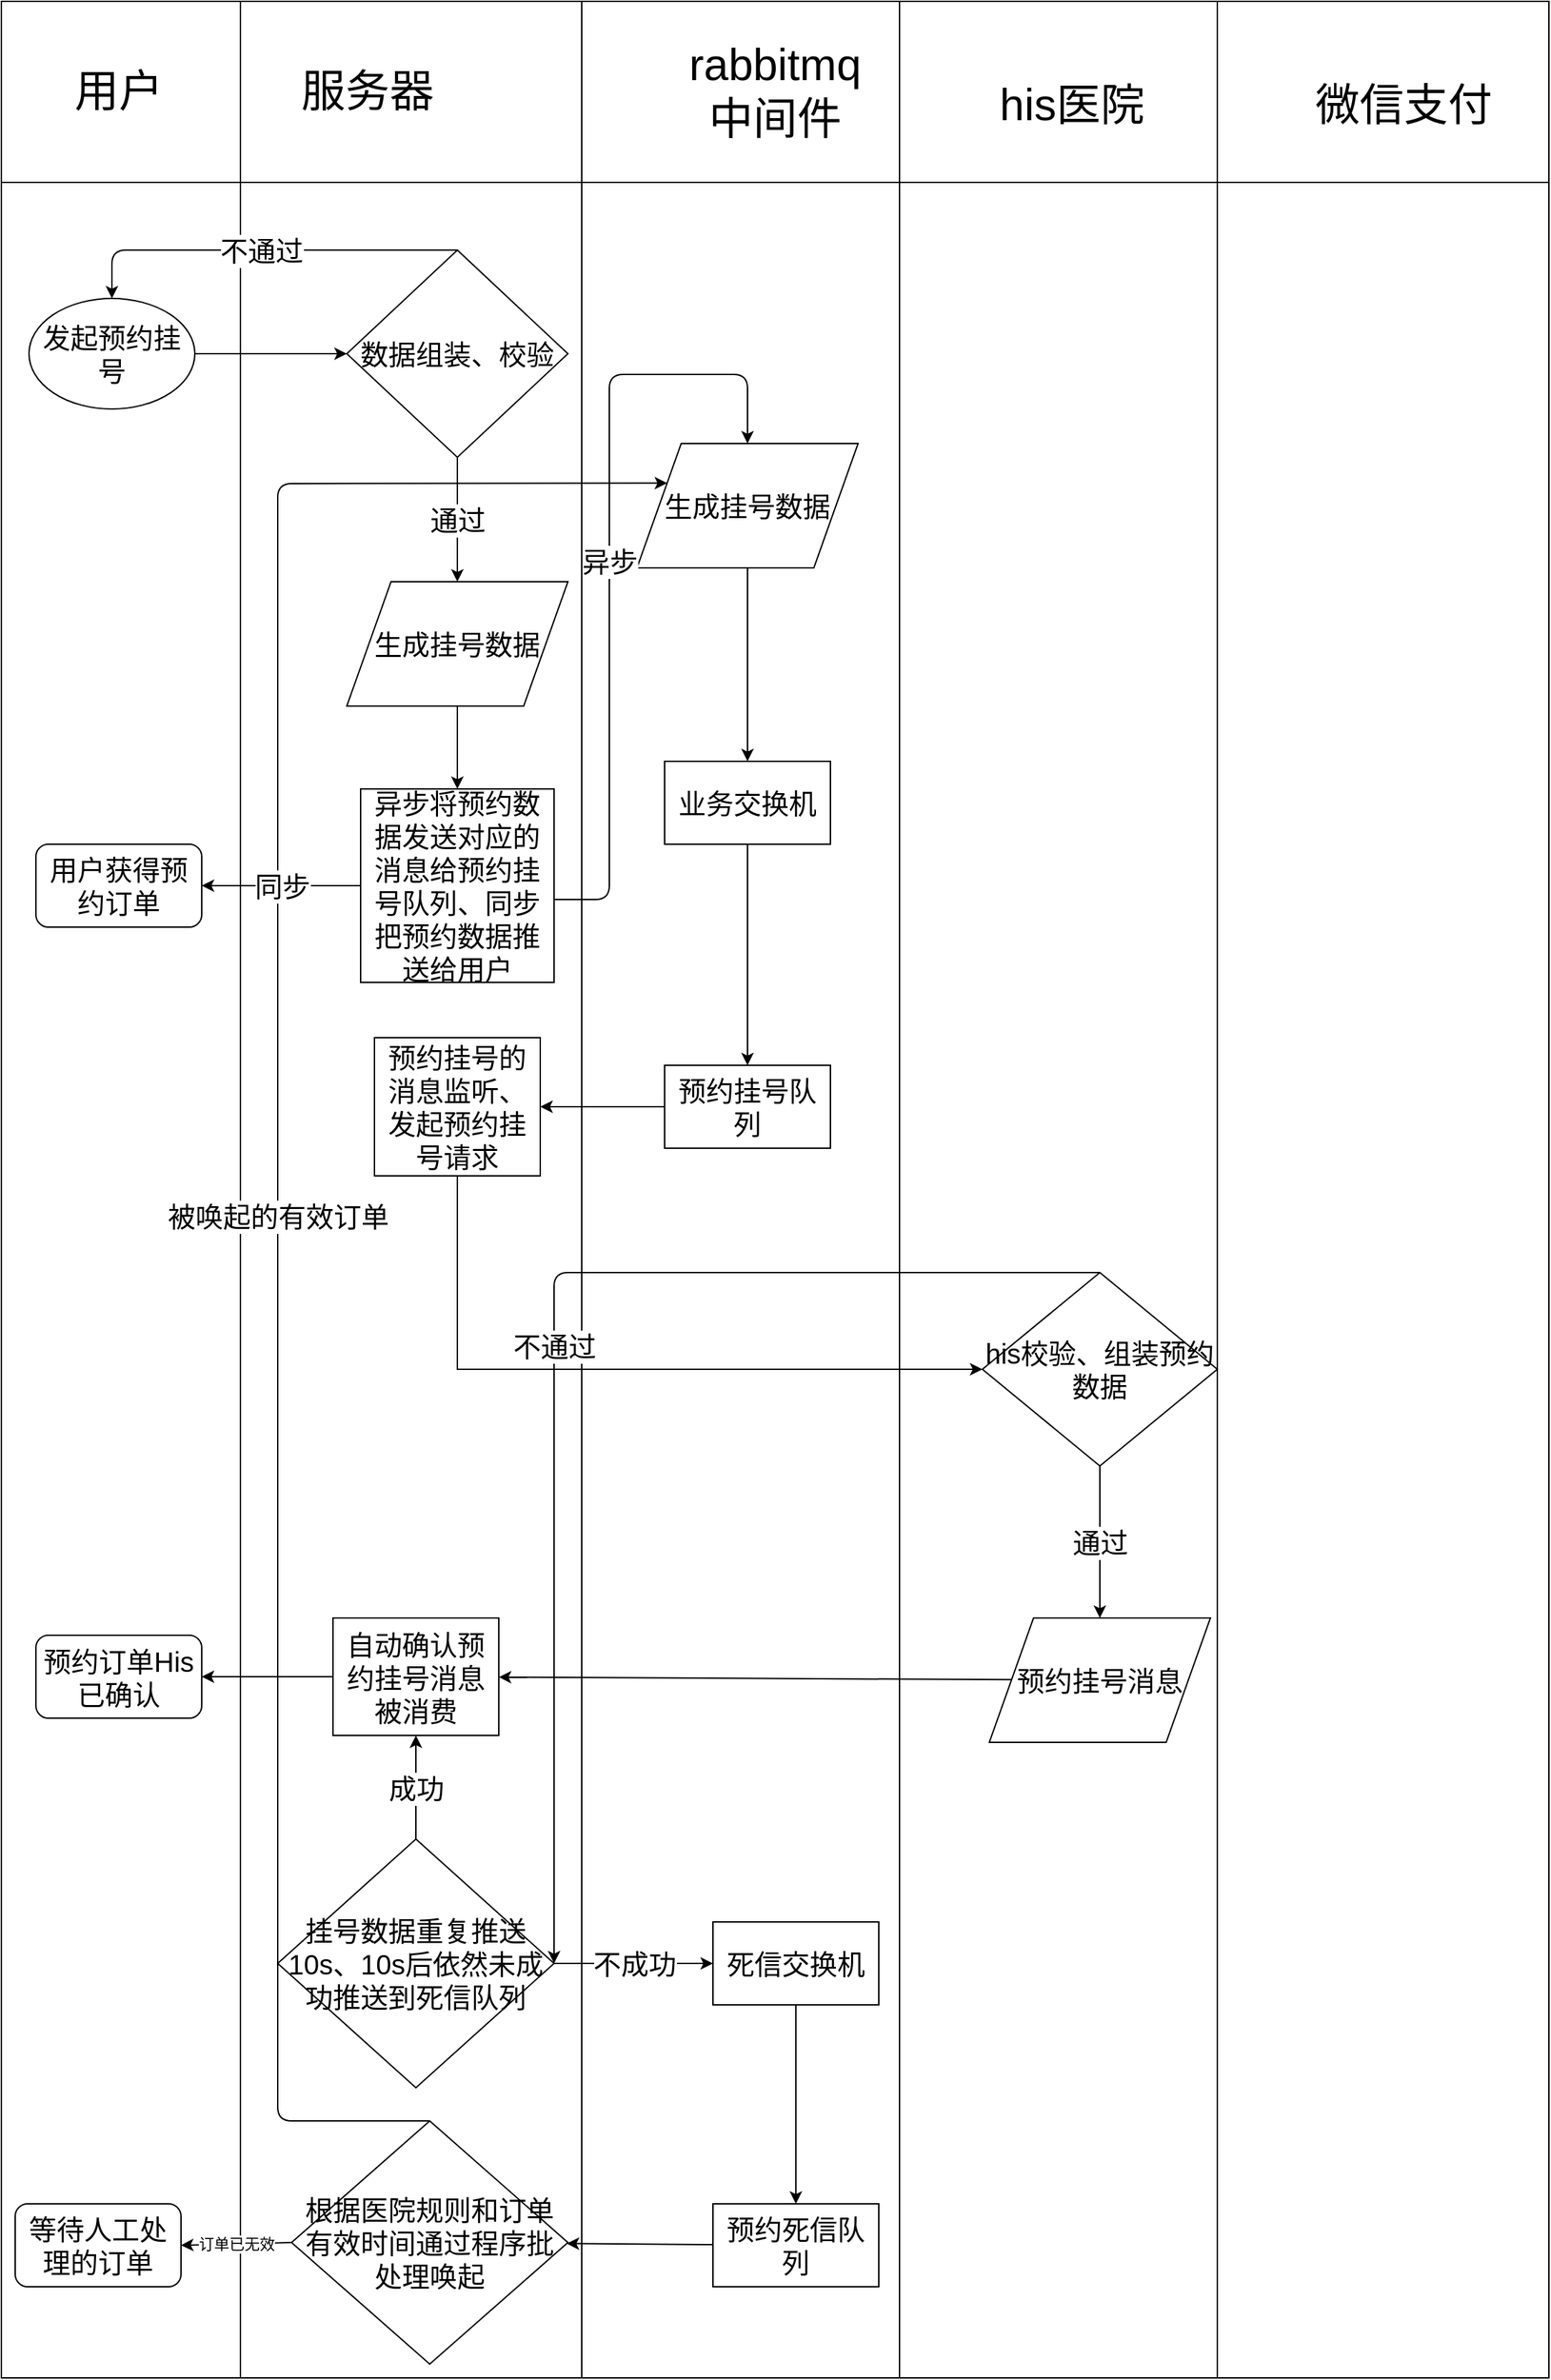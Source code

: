 <mxfile version="13.5.1" type="github">
  <diagram id="2RJKs0wNDSNTizQBu5r0" name="Page-1">
    <mxGraphModel dx="3505" dy="1783" grid="1" gridSize="10" guides="1" tooltips="1" connect="1" arrows="1" fold="1" page="1" pageScale="1" pageWidth="827" pageHeight="1169" math="0" shadow="0">
      <root>
        <mxCell id="0" />
        <mxCell id="1" parent="0" />
        <mxCell id="7VnsqgDzjPWG8FDZ6bwK-5" value="" style="shape=table;html=1;whiteSpace=wrap;startSize=0;container=1;collapsible=0;childLayout=tableLayout;" vertex="1" parent="1">
          <mxGeometry x="70" y="100" width="1120" height="1720" as="geometry" />
        </mxCell>
        <mxCell id="7VnsqgDzjPWG8FDZ6bwK-6" value="" style="shape=partialRectangle;html=1;whiteSpace=wrap;collapsible=0;dropTarget=0;pointerEvents=0;fillColor=none;top=0;left=0;bottom=0;right=0;points=[[0,0.5],[1,0.5]];portConstraint=eastwest;" vertex="1" parent="7VnsqgDzjPWG8FDZ6bwK-5">
          <mxGeometry width="1120" height="131" as="geometry" />
        </mxCell>
        <mxCell id="7VnsqgDzjPWG8FDZ6bwK-16" style="shape=partialRectangle;html=1;whiteSpace=wrap;connectable=0;overflow=hidden;fillColor=none;top=0;left=0;bottom=0;right=0;" vertex="1" parent="7VnsqgDzjPWG8FDZ6bwK-6">
          <mxGeometry width="173" height="131" as="geometry" />
        </mxCell>
        <mxCell id="7VnsqgDzjPWG8FDZ6bwK-7" value="" style="shape=partialRectangle;html=1;whiteSpace=wrap;connectable=0;overflow=hidden;fillColor=none;top=0;left=0;bottom=0;right=0;" vertex="1" parent="7VnsqgDzjPWG8FDZ6bwK-6">
          <mxGeometry x="173" width="247" height="131" as="geometry" />
        </mxCell>
        <mxCell id="7VnsqgDzjPWG8FDZ6bwK-8" value="" style="shape=partialRectangle;html=1;whiteSpace=wrap;connectable=0;overflow=hidden;fillColor=none;top=0;left=0;bottom=0;right=0;" vertex="1" parent="7VnsqgDzjPWG8FDZ6bwK-6">
          <mxGeometry x="420" width="230" height="131" as="geometry" />
        </mxCell>
        <mxCell id="7VnsqgDzjPWG8FDZ6bwK-9" value="" style="shape=partialRectangle;html=1;whiteSpace=wrap;connectable=0;overflow=hidden;fillColor=none;top=0;left=0;bottom=0;right=0;" vertex="1" parent="7VnsqgDzjPWG8FDZ6bwK-6">
          <mxGeometry x="650" width="230" height="131" as="geometry" />
        </mxCell>
        <mxCell id="7VnsqgDzjPWG8FDZ6bwK-10" value="" style="shape=partialRectangle;html=1;whiteSpace=wrap;connectable=0;overflow=hidden;fillColor=none;top=0;left=0;bottom=0;right=0;" vertex="1" parent="7VnsqgDzjPWG8FDZ6bwK-6">
          <mxGeometry x="880" width="240" height="131" as="geometry" />
        </mxCell>
        <mxCell id="7VnsqgDzjPWG8FDZ6bwK-11" value="" style="shape=partialRectangle;html=1;whiteSpace=wrap;collapsible=0;dropTarget=0;pointerEvents=0;fillColor=none;top=0;left=0;bottom=0;right=0;points=[[0,0.5],[1,0.5]];portConstraint=eastwest;" vertex="1" parent="7VnsqgDzjPWG8FDZ6bwK-5">
          <mxGeometry y="131" width="1120" height="1589" as="geometry" />
        </mxCell>
        <mxCell id="7VnsqgDzjPWG8FDZ6bwK-17" style="shape=partialRectangle;html=1;whiteSpace=wrap;connectable=0;overflow=hidden;fillColor=none;top=0;left=0;bottom=0;right=0;" vertex="1" parent="7VnsqgDzjPWG8FDZ6bwK-11">
          <mxGeometry width="173" height="1589" as="geometry" />
        </mxCell>
        <mxCell id="7VnsqgDzjPWG8FDZ6bwK-12" value="" style="shape=partialRectangle;html=1;whiteSpace=wrap;connectable=0;overflow=hidden;fillColor=none;top=0;left=0;bottom=0;right=0;" vertex="1" parent="7VnsqgDzjPWG8FDZ6bwK-11">
          <mxGeometry x="173" width="247" height="1589" as="geometry" />
        </mxCell>
        <mxCell id="7VnsqgDzjPWG8FDZ6bwK-13" value="" style="shape=partialRectangle;html=1;whiteSpace=wrap;connectable=0;overflow=hidden;fillColor=none;top=0;left=0;bottom=0;right=0;" vertex="1" parent="7VnsqgDzjPWG8FDZ6bwK-11">
          <mxGeometry x="420" width="230" height="1589" as="geometry" />
        </mxCell>
        <mxCell id="7VnsqgDzjPWG8FDZ6bwK-14" value="" style="shape=partialRectangle;html=1;whiteSpace=wrap;connectable=0;overflow=hidden;fillColor=none;top=0;left=0;bottom=0;right=0;" vertex="1" parent="7VnsqgDzjPWG8FDZ6bwK-11">
          <mxGeometry x="650" width="230" height="1589" as="geometry" />
        </mxCell>
        <mxCell id="7VnsqgDzjPWG8FDZ6bwK-15" value="" style="shape=partialRectangle;html=1;whiteSpace=wrap;connectable=0;overflow=hidden;fillColor=none;top=0;left=0;bottom=0;right=0;" vertex="1" parent="7VnsqgDzjPWG8FDZ6bwK-11">
          <mxGeometry x="880" width="240" height="1589" as="geometry" />
        </mxCell>
        <mxCell id="7VnsqgDzjPWG8FDZ6bwK-18" value="&lt;font style=&quot;font-size: 32px&quot;&gt;用户&lt;/font&gt;" style="text;html=1;strokeColor=none;fillColor=none;align=center;verticalAlign=middle;whiteSpace=wrap;rounded=0;" vertex="1" parent="1">
          <mxGeometry x="80" y="120" width="150" height="90" as="geometry" />
        </mxCell>
        <mxCell id="7VnsqgDzjPWG8FDZ6bwK-19" value="&lt;font style=&quot;font-size: 32px&quot;&gt;服务器&lt;/font&gt;" style="text;html=1;strokeColor=none;fillColor=none;align=center;verticalAlign=middle;whiteSpace=wrap;rounded=0;" vertex="1" parent="1">
          <mxGeometry x="260" y="120" width="150" height="90" as="geometry" />
        </mxCell>
        <mxCell id="7VnsqgDzjPWG8FDZ6bwK-20" value="&lt;font style=&quot;font-size: 32px&quot;&gt;rabbitmq中间件&lt;/font&gt;" style="text;html=1;strokeColor=none;fillColor=none;align=center;verticalAlign=middle;whiteSpace=wrap;rounded=0;" vertex="1" parent="1">
          <mxGeometry x="555" y="120" width="150" height="90" as="geometry" />
        </mxCell>
        <mxCell id="7VnsqgDzjPWG8FDZ6bwK-21" value="&lt;font style=&quot;font-size: 32px&quot;&gt;his医院&lt;/font&gt;" style="text;html=1;strokeColor=none;fillColor=none;align=center;verticalAlign=middle;whiteSpace=wrap;rounded=0;" vertex="1" parent="1">
          <mxGeometry x="770" y="130" width="150" height="90" as="geometry" />
        </mxCell>
        <mxCell id="7VnsqgDzjPWG8FDZ6bwK-22" value="&lt;font style=&quot;font-size: 32px&quot;&gt;微信支付&lt;/font&gt;" style="text;html=1;strokeColor=none;fillColor=none;align=center;verticalAlign=middle;whiteSpace=wrap;rounded=0;" vertex="1" parent="1">
          <mxGeometry x="1010" y="130" width="150" height="90" as="geometry" />
        </mxCell>
        <mxCell id="7VnsqgDzjPWG8FDZ6bwK-41" value="" style="edgeStyle=none;rounded=0;orthogonalLoop=1;jettySize=auto;html=1;" edge="1" parent="1" source="7VnsqgDzjPWG8FDZ6bwK-74" target="7VnsqgDzjPWG8FDZ6bwK-39">
          <mxGeometry relative="1" as="geometry">
            <mxPoint x="210" y="358.8" as="sourcePoint" />
          </mxGeometry>
        </mxCell>
        <mxCell id="7VnsqgDzjPWG8FDZ6bwK-39" value="&lt;font style=&quot;font-size: 20px&quot;&gt;数据组装、校验&lt;/font&gt;" style="rhombus;whiteSpace=wrap;html=1;" vertex="1" parent="1">
          <mxGeometry x="320" y="280" width="160" height="150" as="geometry" />
        </mxCell>
        <mxCell id="7VnsqgDzjPWG8FDZ6bwK-45" value="" style="endArrow=classic;html=1;exitX=0.5;exitY=0;exitDx=0;exitDy=0;entryX=0.5;entryY=0;entryDx=0;entryDy=0;" edge="1" parent="1" source="7VnsqgDzjPWG8FDZ6bwK-39" target="7VnsqgDzjPWG8FDZ6bwK-74">
          <mxGeometry relative="1" as="geometry">
            <mxPoint x="170" y="280" as="sourcePoint" />
            <mxPoint x="150" y="330" as="targetPoint" />
            <Array as="points">
              <mxPoint x="150" y="280" />
            </Array>
          </mxGeometry>
        </mxCell>
        <mxCell id="7VnsqgDzjPWG8FDZ6bwK-46" value="&lt;font style=&quot;font-size: 20px&quot;&gt;不通过&lt;/font&gt;" style="edgeLabel;resizable=0;html=1;align=center;verticalAlign=middle;" connectable="0" vertex="1" parent="7VnsqgDzjPWG8FDZ6bwK-45">
          <mxGeometry relative="1" as="geometry" />
        </mxCell>
        <mxCell id="7VnsqgDzjPWG8FDZ6bwK-47" value="" style="endArrow=classic;html=1;exitX=0.5;exitY=1;exitDx=0;exitDy=0;entryX=0.5;entryY=0;entryDx=0;entryDy=0;" edge="1" parent="1" source="7VnsqgDzjPWG8FDZ6bwK-39" target="7VnsqgDzjPWG8FDZ6bwK-49">
          <mxGeometry relative="1" as="geometry">
            <mxPoint x="370" y="640" as="sourcePoint" />
            <mxPoint x="470" y="640" as="targetPoint" />
          </mxGeometry>
        </mxCell>
        <mxCell id="7VnsqgDzjPWG8FDZ6bwK-48" value="&lt;font style=&quot;font-size: 20px&quot;&gt;通过&lt;/font&gt;" style="edgeLabel;resizable=0;html=1;align=center;verticalAlign=middle;" connectable="0" vertex="1" parent="7VnsqgDzjPWG8FDZ6bwK-47">
          <mxGeometry relative="1" as="geometry" />
        </mxCell>
        <mxCell id="7VnsqgDzjPWG8FDZ6bwK-51" value="" style="edgeStyle=none;rounded=0;orthogonalLoop=1;jettySize=auto;html=1;" edge="1" parent="1" source="7VnsqgDzjPWG8FDZ6bwK-49" target="7VnsqgDzjPWG8FDZ6bwK-50">
          <mxGeometry relative="1" as="geometry" />
        </mxCell>
        <mxCell id="7VnsqgDzjPWG8FDZ6bwK-49" value="&lt;font style=&quot;font-size: 20px&quot;&gt;生成挂号数据&lt;/font&gt;" style="shape=parallelogram;perimeter=parallelogramPerimeter;whiteSpace=wrap;html=1;" vertex="1" parent="1">
          <mxGeometry x="320" y="520" width="160" height="90" as="geometry" />
        </mxCell>
        <mxCell id="7VnsqgDzjPWG8FDZ6bwK-50" value="&lt;font style=&quot;font-size: 20px&quot;&gt;异步将预约数据发送对应的消息给预约挂号队列、同步把预约数据推送给用户&lt;/font&gt;" style="whiteSpace=wrap;html=1;aspect=fixed;" vertex="1" parent="1">
          <mxGeometry x="330" y="670" width="140" height="140" as="geometry" />
        </mxCell>
        <mxCell id="7VnsqgDzjPWG8FDZ6bwK-54" value="" style="edgeStyle=none;rounded=0;orthogonalLoop=1;jettySize=auto;html=1;" edge="1" parent="1" source="7VnsqgDzjPWG8FDZ6bwK-52" target="7VnsqgDzjPWG8FDZ6bwK-53">
          <mxGeometry relative="1" as="geometry" />
        </mxCell>
        <mxCell id="7VnsqgDzjPWG8FDZ6bwK-52" value="&lt;font style=&quot;font-size: 20px&quot;&gt;生成挂号数据&lt;/font&gt;" style="shape=parallelogram;perimeter=parallelogramPerimeter;whiteSpace=wrap;html=1;" vertex="1" parent="1">
          <mxGeometry x="530" y="420" width="160" height="90" as="geometry" />
        </mxCell>
        <mxCell id="7VnsqgDzjPWG8FDZ6bwK-56" value="" style="edgeStyle=none;rounded=0;orthogonalLoop=1;jettySize=auto;html=1;" edge="1" parent="1" source="7VnsqgDzjPWG8FDZ6bwK-53" target="7VnsqgDzjPWG8FDZ6bwK-55">
          <mxGeometry relative="1" as="geometry" />
        </mxCell>
        <mxCell id="7VnsqgDzjPWG8FDZ6bwK-53" value="&lt;font style=&quot;font-size: 20px&quot;&gt;业务交换机&lt;/font&gt;" style="whiteSpace=wrap;html=1;" vertex="1" parent="1">
          <mxGeometry x="550" y="650" width="120" height="60" as="geometry" />
        </mxCell>
        <mxCell id="7VnsqgDzjPWG8FDZ6bwK-58" value="" style="edgeStyle=none;rounded=0;orthogonalLoop=1;jettySize=auto;html=1;" edge="1" parent="1" source="7VnsqgDzjPWG8FDZ6bwK-55" target="7VnsqgDzjPWG8FDZ6bwK-57">
          <mxGeometry relative="1" as="geometry" />
        </mxCell>
        <mxCell id="7VnsqgDzjPWG8FDZ6bwK-55" value="&lt;font style=&quot;font-size: 20px&quot;&gt;预约挂号队列&lt;/font&gt;" style="whiteSpace=wrap;html=1;" vertex="1" parent="1">
          <mxGeometry x="550" y="870" width="120" height="60" as="geometry" />
        </mxCell>
        <mxCell id="7VnsqgDzjPWG8FDZ6bwK-60" value="" style="edgeStyle=none;rounded=0;orthogonalLoop=1;jettySize=auto;html=1;" edge="1" parent="1" source="7VnsqgDzjPWG8FDZ6bwK-57" target="7VnsqgDzjPWG8FDZ6bwK-59">
          <mxGeometry relative="1" as="geometry">
            <Array as="points">
              <mxPoint x="400" y="1090" />
            </Array>
          </mxGeometry>
        </mxCell>
        <mxCell id="7VnsqgDzjPWG8FDZ6bwK-57" value="&lt;font style=&quot;font-size: 20px&quot;&gt;预约挂号的消息监听、发起预约挂号请求&lt;/font&gt;" style="whiteSpace=wrap;html=1;" vertex="1" parent="1">
          <mxGeometry x="340" y="850" width="120" height="100" as="geometry" />
        </mxCell>
        <mxCell id="7VnsqgDzjPWG8FDZ6bwK-59" value="&lt;font style=&quot;font-size: 20px&quot;&gt;his校验、组装预约数据&lt;/font&gt;" style="rhombus;whiteSpace=wrap;html=1;" vertex="1" parent="1">
          <mxGeometry x="780" y="1020" width="170" height="140" as="geometry" />
        </mxCell>
        <mxCell id="7VnsqgDzjPWG8FDZ6bwK-72" value="" style="edgeStyle=none;rounded=0;orthogonalLoop=1;jettySize=auto;html=1;" edge="1" parent="1" source="7VnsqgDzjPWG8FDZ6bwK-63" target="7VnsqgDzjPWG8FDZ6bwK-71">
          <mxGeometry relative="1" as="geometry" />
        </mxCell>
        <mxCell id="7VnsqgDzjPWG8FDZ6bwK-63" value="&lt;font style=&quot;font-size: 20px&quot;&gt;预约挂号消息&lt;/font&gt;" style="shape=parallelogram;perimeter=parallelogramPerimeter;whiteSpace=wrap;html=1;" vertex="1" parent="1">
          <mxGeometry x="785" y="1270" width="160" height="90" as="geometry" />
        </mxCell>
        <mxCell id="7VnsqgDzjPWG8FDZ6bwK-65" value="" style="endArrow=classic;html=1;exitX=0.5;exitY=1;exitDx=0;exitDy=0;entryX=0.5;entryY=0;entryDx=0;entryDy=0;" edge="1" parent="1" source="7VnsqgDzjPWG8FDZ6bwK-59" target="7VnsqgDzjPWG8FDZ6bwK-63">
          <mxGeometry relative="1" as="geometry">
            <mxPoint x="790" y="1210" as="sourcePoint" />
            <mxPoint x="890" y="1210" as="targetPoint" />
          </mxGeometry>
        </mxCell>
        <mxCell id="7VnsqgDzjPWG8FDZ6bwK-66" value="&lt;font style=&quot;font-size: 20px&quot;&gt;通过&lt;/font&gt;" style="edgeLabel;resizable=0;html=1;align=center;verticalAlign=middle;" connectable="0" vertex="1" parent="7VnsqgDzjPWG8FDZ6bwK-65">
          <mxGeometry relative="1" as="geometry" />
        </mxCell>
        <mxCell id="7VnsqgDzjPWG8FDZ6bwK-67" value="&lt;font style=&quot;font-size: 20px&quot;&gt;挂号数据重复推送10s、10s后依然未成功推送到死信队列&lt;/font&gt;" style="rhombus;whiteSpace=wrap;html=1;" vertex="1" parent="1">
          <mxGeometry x="270" y="1430" width="200" height="180" as="geometry" />
        </mxCell>
        <mxCell id="7VnsqgDzjPWG8FDZ6bwK-69" value="" style="endArrow=classic;html=1;exitX=0.5;exitY=0;exitDx=0;exitDy=0;entryX=1;entryY=0.5;entryDx=0;entryDy=0;" edge="1" parent="1" source="7VnsqgDzjPWG8FDZ6bwK-59" target="7VnsqgDzjPWG8FDZ6bwK-67">
          <mxGeometry relative="1" as="geometry">
            <mxPoint x="530" y="1100" as="sourcePoint" />
            <mxPoint x="630" y="1100" as="targetPoint" />
            <Array as="points">
              <mxPoint x="470" y="1020" />
            </Array>
          </mxGeometry>
        </mxCell>
        <mxCell id="7VnsqgDzjPWG8FDZ6bwK-70" value="&lt;font style=&quot;font-size: 20px&quot;&gt;不通过&lt;/font&gt;" style="edgeLabel;resizable=0;html=1;align=center;verticalAlign=middle;" connectable="0" vertex="1" parent="7VnsqgDzjPWG8FDZ6bwK-69">
          <mxGeometry relative="1" as="geometry" />
        </mxCell>
        <mxCell id="7VnsqgDzjPWG8FDZ6bwK-78" value="" style="edgeStyle=none;rounded=0;orthogonalLoop=1;jettySize=auto;html=1;" edge="1" parent="1" source="7VnsqgDzjPWG8FDZ6bwK-71" target="7VnsqgDzjPWG8FDZ6bwK-77">
          <mxGeometry relative="1" as="geometry" />
        </mxCell>
        <mxCell id="7VnsqgDzjPWG8FDZ6bwK-71" value="&lt;font style=&quot;font-size: 20px&quot;&gt;自动确认预约挂号消息被消费&lt;/font&gt;" style="whiteSpace=wrap;html=1;" vertex="1" parent="1">
          <mxGeometry x="310" y="1270" width="120" height="85" as="geometry" />
        </mxCell>
        <mxCell id="7VnsqgDzjPWG8FDZ6bwK-73" value="&lt;font style=&quot;font-size: 20px&quot;&gt;用户获得预约订单&lt;/font&gt;" style="rounded=1;whiteSpace=wrap;html=1;" vertex="1" parent="1">
          <mxGeometry x="95" y="710" width="120" height="60" as="geometry" />
        </mxCell>
        <mxCell id="7VnsqgDzjPWG8FDZ6bwK-74" value="&lt;font style=&quot;font-size: 20px&quot;&gt;发起预约挂号&lt;/font&gt;" style="ellipse;whiteSpace=wrap;html=1;" vertex="1" parent="1">
          <mxGeometry x="90" y="315" width="120" height="80" as="geometry" />
        </mxCell>
        <mxCell id="7VnsqgDzjPWG8FDZ6bwK-77" value="&lt;font style=&quot;font-size: 20px&quot;&gt;预约订单His已确认&lt;/font&gt;" style="rounded=1;whiteSpace=wrap;html=1;" vertex="1" parent="1">
          <mxGeometry x="95" y="1282.5" width="120" height="60" as="geometry" />
        </mxCell>
        <mxCell id="7VnsqgDzjPWG8FDZ6bwK-79" value="" style="endArrow=classic;html=1;exitX=0.5;exitY=0;exitDx=0;exitDy=0;entryX=0.5;entryY=1;entryDx=0;entryDy=0;" edge="1" parent="1" source="7VnsqgDzjPWG8FDZ6bwK-67" target="7VnsqgDzjPWG8FDZ6bwK-71">
          <mxGeometry relative="1" as="geometry">
            <mxPoint x="140" y="1210" as="sourcePoint" />
            <mxPoint x="240" y="1210" as="targetPoint" />
          </mxGeometry>
        </mxCell>
        <mxCell id="7VnsqgDzjPWG8FDZ6bwK-80" value="&lt;font style=&quot;font-size: 20px&quot;&gt;成功&lt;/font&gt;" style="edgeLabel;resizable=0;html=1;align=center;verticalAlign=middle;" connectable="0" vertex="1" parent="7VnsqgDzjPWG8FDZ6bwK-79">
          <mxGeometry relative="1" as="geometry" />
        </mxCell>
        <mxCell id="7VnsqgDzjPWG8FDZ6bwK-84" value="" style="edgeStyle=none;rounded=0;orthogonalLoop=1;jettySize=auto;html=1;" edge="1" parent="1" source="7VnsqgDzjPWG8FDZ6bwK-81" target="7VnsqgDzjPWG8FDZ6bwK-83">
          <mxGeometry relative="1" as="geometry" />
        </mxCell>
        <mxCell id="7VnsqgDzjPWG8FDZ6bwK-81" value="&lt;font style=&quot;font-size: 20px&quot;&gt;死信交换机&lt;/font&gt;" style="whiteSpace=wrap;html=1;" vertex="1" parent="1">
          <mxGeometry x="585" y="1490" width="120" height="60" as="geometry" />
        </mxCell>
        <mxCell id="7VnsqgDzjPWG8FDZ6bwK-86" value="" style="edgeStyle=none;rounded=0;orthogonalLoop=1;jettySize=auto;html=1;" edge="1" parent="1" source="7VnsqgDzjPWG8FDZ6bwK-83" target="7VnsqgDzjPWG8FDZ6bwK-85">
          <mxGeometry relative="1" as="geometry" />
        </mxCell>
        <mxCell id="7VnsqgDzjPWG8FDZ6bwK-83" value="&lt;font style=&quot;font-size: 20px&quot;&gt;预约死信队列&lt;/font&gt;" style="whiteSpace=wrap;html=1;" vertex="1" parent="1">
          <mxGeometry x="585" y="1694" width="120" height="60" as="geometry" />
        </mxCell>
        <mxCell id="7VnsqgDzjPWG8FDZ6bwK-85" value="&lt;font style=&quot;font-size: 20px&quot;&gt;根据医院规则和订单有效时间通过程序批处理唤起&lt;/font&gt;" style="rhombus;whiteSpace=wrap;html=1;" vertex="1" parent="1">
          <mxGeometry x="280" y="1634" width="200" height="176" as="geometry" />
        </mxCell>
        <mxCell id="7VnsqgDzjPWG8FDZ6bwK-87" value="&lt;font style=&quot;font-size: 20px&quot;&gt;等待人工处理的订单&lt;/font&gt;" style="rounded=1;whiteSpace=wrap;html=1;" vertex="1" parent="1">
          <mxGeometry x="80" y="1694" width="120" height="60" as="geometry" />
        </mxCell>
        <mxCell id="7VnsqgDzjPWG8FDZ6bwK-89" value="" style="endArrow=classic;html=1;exitX=0;exitY=0.5;exitDx=0;exitDy=0;entryX=1;entryY=0.5;entryDx=0;entryDy=0;" edge="1" parent="1" source="7VnsqgDzjPWG8FDZ6bwK-85" target="7VnsqgDzjPWG8FDZ6bwK-87">
          <mxGeometry relative="1" as="geometry">
            <mxPoint x="200" y="1460" as="sourcePoint" />
            <mxPoint x="300" y="1460" as="targetPoint" />
          </mxGeometry>
        </mxCell>
        <mxCell id="7VnsqgDzjPWG8FDZ6bwK-90" value="订单已无效" style="edgeLabel;resizable=0;html=1;align=center;verticalAlign=middle;" connectable="0" vertex="1" parent="7VnsqgDzjPWG8FDZ6bwK-89">
          <mxGeometry relative="1" as="geometry" />
        </mxCell>
        <mxCell id="7VnsqgDzjPWG8FDZ6bwK-92" value="" style="endArrow=classic;html=1;exitX=0.5;exitY=0;exitDx=0;exitDy=0;entryX=0;entryY=0.25;entryDx=0;entryDy=0;" edge="1" parent="1" source="7VnsqgDzjPWG8FDZ6bwK-85" target="7VnsqgDzjPWG8FDZ6bwK-52">
          <mxGeometry relative="1" as="geometry">
            <mxPoint x="220" y="1670" as="sourcePoint" />
            <mxPoint x="320" y="1670" as="targetPoint" />
            <Array as="points">
              <mxPoint x="270" y="1634" />
              <mxPoint x="270" y="449" />
            </Array>
          </mxGeometry>
        </mxCell>
        <mxCell id="7VnsqgDzjPWG8FDZ6bwK-93" value="&lt;font style=&quot;font-size: 20px&quot;&gt;被唤起的有效订单&lt;/font&gt;" style="edgeLabel;resizable=0;html=1;align=center;verticalAlign=middle;" connectable="0" vertex="1" parent="7VnsqgDzjPWG8FDZ6bwK-92">
          <mxGeometry relative="1" as="geometry">
            <mxPoint y="23" as="offset" />
          </mxGeometry>
        </mxCell>
        <mxCell id="7VnsqgDzjPWG8FDZ6bwK-94" value="" style="endArrow=classic;html=1;exitX=1;exitY=0.5;exitDx=0;exitDy=0;entryX=0;entryY=0.5;entryDx=0;entryDy=0;" edge="1" parent="1" source="7VnsqgDzjPWG8FDZ6bwK-67" target="7VnsqgDzjPWG8FDZ6bwK-81">
          <mxGeometry relative="1" as="geometry">
            <mxPoint x="460" y="1270" as="sourcePoint" />
            <mxPoint x="560" y="1270" as="targetPoint" />
          </mxGeometry>
        </mxCell>
        <mxCell id="7VnsqgDzjPWG8FDZ6bwK-95" value="&lt;font style=&quot;font-size: 20px&quot;&gt;不成功&lt;/font&gt;" style="edgeLabel;resizable=0;html=1;align=center;verticalAlign=middle;" connectable="0" vertex="1" parent="7VnsqgDzjPWG8FDZ6bwK-94">
          <mxGeometry relative="1" as="geometry" />
        </mxCell>
        <mxCell id="7VnsqgDzjPWG8FDZ6bwK-96" value="" style="endArrow=classic;html=1;exitX=0;exitY=0.5;exitDx=0;exitDy=0;entryX=1;entryY=0.5;entryDx=0;entryDy=0;" edge="1" parent="1" source="7VnsqgDzjPWG8FDZ6bwK-50" target="7VnsqgDzjPWG8FDZ6bwK-73">
          <mxGeometry relative="1" as="geometry">
            <mxPoint x="390" y="740" as="sourcePoint" />
            <mxPoint x="490" y="740" as="targetPoint" />
          </mxGeometry>
        </mxCell>
        <mxCell id="7VnsqgDzjPWG8FDZ6bwK-97" value="&lt;font style=&quot;font-size: 20px&quot;&gt;同步&lt;/font&gt;" style="edgeLabel;resizable=0;html=1;align=center;verticalAlign=middle;" connectable="0" vertex="1" parent="7VnsqgDzjPWG8FDZ6bwK-96">
          <mxGeometry relative="1" as="geometry" />
        </mxCell>
        <mxCell id="7VnsqgDzjPWG8FDZ6bwK-99" value="" style="endArrow=classic;html=1;exitX=1;exitY=0.571;exitDx=0;exitDy=0;entryX=0.5;entryY=0;entryDx=0;entryDy=0;exitPerimeter=0;" edge="1" parent="1" source="7VnsqgDzjPWG8FDZ6bwK-50" target="7VnsqgDzjPWG8FDZ6bwK-52">
          <mxGeometry relative="1" as="geometry">
            <mxPoint x="390" y="900" as="sourcePoint" />
            <mxPoint x="490" y="900" as="targetPoint" />
            <Array as="points">
              <mxPoint x="510" y="750" />
              <mxPoint x="510" y="370" />
              <mxPoint x="610" y="370" />
            </Array>
          </mxGeometry>
        </mxCell>
        <mxCell id="7VnsqgDzjPWG8FDZ6bwK-100" value="&lt;font style=&quot;font-size: 20px&quot;&gt;异步&lt;/font&gt;" style="edgeLabel;resizable=0;html=1;align=center;verticalAlign=middle;" connectable="0" vertex="1" parent="7VnsqgDzjPWG8FDZ6bwK-99">
          <mxGeometry relative="1" as="geometry" />
        </mxCell>
      </root>
    </mxGraphModel>
  </diagram>
</mxfile>
